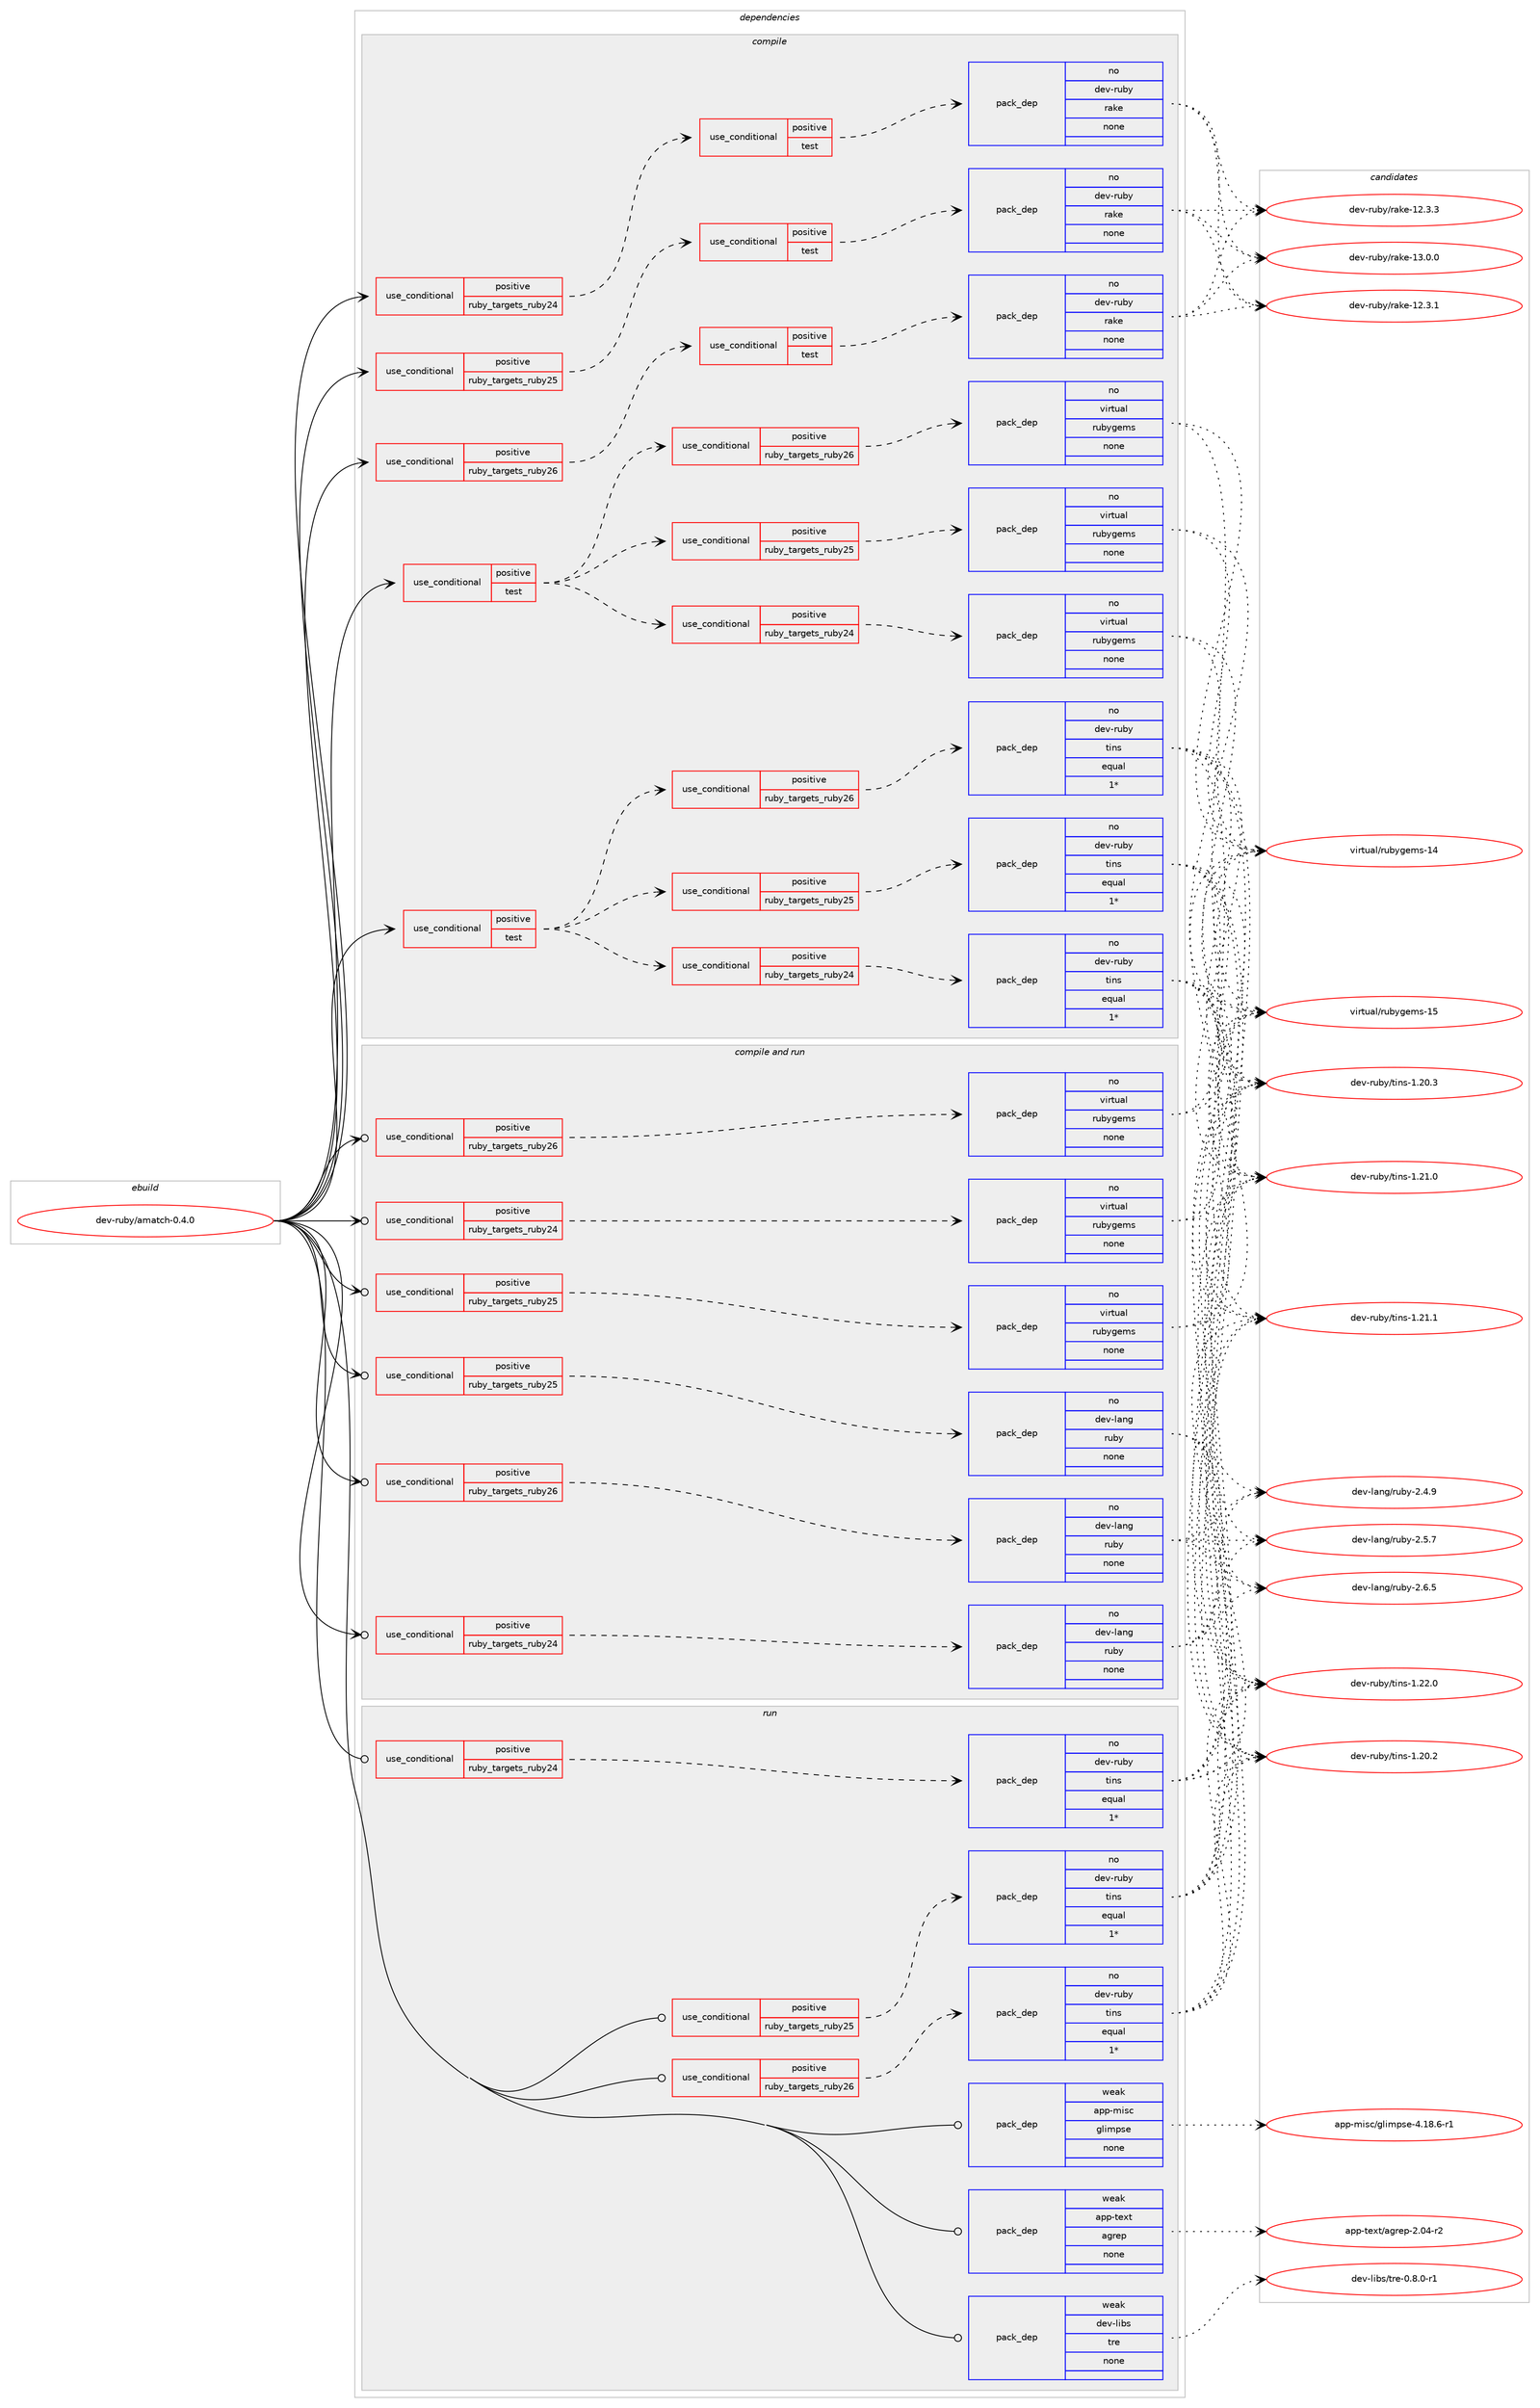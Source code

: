 digraph prolog {

# *************
# Graph options
# *************

newrank=true;
concentrate=true;
compound=true;
graph [rankdir=LR,fontname=Helvetica,fontsize=10,ranksep=1.5];#, ranksep=2.5, nodesep=0.2];
edge  [arrowhead=vee];
node  [fontname=Helvetica,fontsize=10];

# **********
# The ebuild
# **********

subgraph cluster_leftcol {
color=gray;
rank=same;
label=<<i>ebuild</i>>;
id [label="dev-ruby/amatch-0.4.0", color=red, width=4, href="../dev-ruby/amatch-0.4.0.svg"];
}

# ****************
# The dependencies
# ****************

subgraph cluster_midcol {
color=gray;
label=<<i>dependencies</i>>;
subgraph cluster_compile {
fillcolor="#eeeeee";
style=filled;
label=<<i>compile</i>>;
subgraph cond157728 {
dependency676205 [label=<<TABLE BORDER="0" CELLBORDER="1" CELLSPACING="0" CELLPADDING="4"><TR><TD ROWSPAN="3" CELLPADDING="10">use_conditional</TD></TR><TR><TD>positive</TD></TR><TR><TD>ruby_targets_ruby24</TD></TR></TABLE>>, shape=none, color=red];
subgraph cond157729 {
dependency676206 [label=<<TABLE BORDER="0" CELLBORDER="1" CELLSPACING="0" CELLPADDING="4"><TR><TD ROWSPAN="3" CELLPADDING="10">use_conditional</TD></TR><TR><TD>positive</TD></TR><TR><TD>test</TD></TR></TABLE>>, shape=none, color=red];
subgraph pack506538 {
dependency676207 [label=<<TABLE BORDER="0" CELLBORDER="1" CELLSPACING="0" CELLPADDING="4" WIDTH="220"><TR><TD ROWSPAN="6" CELLPADDING="30">pack_dep</TD></TR><TR><TD WIDTH="110">no</TD></TR><TR><TD>dev-ruby</TD></TR><TR><TD>rake</TD></TR><TR><TD>none</TD></TR><TR><TD></TD></TR></TABLE>>, shape=none, color=blue];
}
dependency676206:e -> dependency676207:w [weight=20,style="dashed",arrowhead="vee"];
}
dependency676205:e -> dependency676206:w [weight=20,style="dashed",arrowhead="vee"];
}
id:e -> dependency676205:w [weight=20,style="solid",arrowhead="vee"];
subgraph cond157730 {
dependency676208 [label=<<TABLE BORDER="0" CELLBORDER="1" CELLSPACING="0" CELLPADDING="4"><TR><TD ROWSPAN="3" CELLPADDING="10">use_conditional</TD></TR><TR><TD>positive</TD></TR><TR><TD>ruby_targets_ruby25</TD></TR></TABLE>>, shape=none, color=red];
subgraph cond157731 {
dependency676209 [label=<<TABLE BORDER="0" CELLBORDER="1" CELLSPACING="0" CELLPADDING="4"><TR><TD ROWSPAN="3" CELLPADDING="10">use_conditional</TD></TR><TR><TD>positive</TD></TR><TR><TD>test</TD></TR></TABLE>>, shape=none, color=red];
subgraph pack506539 {
dependency676210 [label=<<TABLE BORDER="0" CELLBORDER="1" CELLSPACING="0" CELLPADDING="4" WIDTH="220"><TR><TD ROWSPAN="6" CELLPADDING="30">pack_dep</TD></TR><TR><TD WIDTH="110">no</TD></TR><TR><TD>dev-ruby</TD></TR><TR><TD>rake</TD></TR><TR><TD>none</TD></TR><TR><TD></TD></TR></TABLE>>, shape=none, color=blue];
}
dependency676209:e -> dependency676210:w [weight=20,style="dashed",arrowhead="vee"];
}
dependency676208:e -> dependency676209:w [weight=20,style="dashed",arrowhead="vee"];
}
id:e -> dependency676208:w [weight=20,style="solid",arrowhead="vee"];
subgraph cond157732 {
dependency676211 [label=<<TABLE BORDER="0" CELLBORDER="1" CELLSPACING="0" CELLPADDING="4"><TR><TD ROWSPAN="3" CELLPADDING="10">use_conditional</TD></TR><TR><TD>positive</TD></TR><TR><TD>ruby_targets_ruby26</TD></TR></TABLE>>, shape=none, color=red];
subgraph cond157733 {
dependency676212 [label=<<TABLE BORDER="0" CELLBORDER="1" CELLSPACING="0" CELLPADDING="4"><TR><TD ROWSPAN="3" CELLPADDING="10">use_conditional</TD></TR><TR><TD>positive</TD></TR><TR><TD>test</TD></TR></TABLE>>, shape=none, color=red];
subgraph pack506540 {
dependency676213 [label=<<TABLE BORDER="0" CELLBORDER="1" CELLSPACING="0" CELLPADDING="4" WIDTH="220"><TR><TD ROWSPAN="6" CELLPADDING="30">pack_dep</TD></TR><TR><TD WIDTH="110">no</TD></TR><TR><TD>dev-ruby</TD></TR><TR><TD>rake</TD></TR><TR><TD>none</TD></TR><TR><TD></TD></TR></TABLE>>, shape=none, color=blue];
}
dependency676212:e -> dependency676213:w [weight=20,style="dashed",arrowhead="vee"];
}
dependency676211:e -> dependency676212:w [weight=20,style="dashed",arrowhead="vee"];
}
id:e -> dependency676211:w [weight=20,style="solid",arrowhead="vee"];
subgraph cond157734 {
dependency676214 [label=<<TABLE BORDER="0" CELLBORDER="1" CELLSPACING="0" CELLPADDING="4"><TR><TD ROWSPAN="3" CELLPADDING="10">use_conditional</TD></TR><TR><TD>positive</TD></TR><TR><TD>test</TD></TR></TABLE>>, shape=none, color=red];
subgraph cond157735 {
dependency676215 [label=<<TABLE BORDER="0" CELLBORDER="1" CELLSPACING="0" CELLPADDING="4"><TR><TD ROWSPAN="3" CELLPADDING="10">use_conditional</TD></TR><TR><TD>positive</TD></TR><TR><TD>ruby_targets_ruby24</TD></TR></TABLE>>, shape=none, color=red];
subgraph pack506541 {
dependency676216 [label=<<TABLE BORDER="0" CELLBORDER="1" CELLSPACING="0" CELLPADDING="4" WIDTH="220"><TR><TD ROWSPAN="6" CELLPADDING="30">pack_dep</TD></TR><TR><TD WIDTH="110">no</TD></TR><TR><TD>dev-ruby</TD></TR><TR><TD>tins</TD></TR><TR><TD>equal</TD></TR><TR><TD>1*</TD></TR></TABLE>>, shape=none, color=blue];
}
dependency676215:e -> dependency676216:w [weight=20,style="dashed",arrowhead="vee"];
}
dependency676214:e -> dependency676215:w [weight=20,style="dashed",arrowhead="vee"];
subgraph cond157736 {
dependency676217 [label=<<TABLE BORDER="0" CELLBORDER="1" CELLSPACING="0" CELLPADDING="4"><TR><TD ROWSPAN="3" CELLPADDING="10">use_conditional</TD></TR><TR><TD>positive</TD></TR><TR><TD>ruby_targets_ruby25</TD></TR></TABLE>>, shape=none, color=red];
subgraph pack506542 {
dependency676218 [label=<<TABLE BORDER="0" CELLBORDER="1" CELLSPACING="0" CELLPADDING="4" WIDTH="220"><TR><TD ROWSPAN="6" CELLPADDING="30">pack_dep</TD></TR><TR><TD WIDTH="110">no</TD></TR><TR><TD>dev-ruby</TD></TR><TR><TD>tins</TD></TR><TR><TD>equal</TD></TR><TR><TD>1*</TD></TR></TABLE>>, shape=none, color=blue];
}
dependency676217:e -> dependency676218:w [weight=20,style="dashed",arrowhead="vee"];
}
dependency676214:e -> dependency676217:w [weight=20,style="dashed",arrowhead="vee"];
subgraph cond157737 {
dependency676219 [label=<<TABLE BORDER="0" CELLBORDER="1" CELLSPACING="0" CELLPADDING="4"><TR><TD ROWSPAN="3" CELLPADDING="10">use_conditional</TD></TR><TR><TD>positive</TD></TR><TR><TD>ruby_targets_ruby26</TD></TR></TABLE>>, shape=none, color=red];
subgraph pack506543 {
dependency676220 [label=<<TABLE BORDER="0" CELLBORDER="1" CELLSPACING="0" CELLPADDING="4" WIDTH="220"><TR><TD ROWSPAN="6" CELLPADDING="30">pack_dep</TD></TR><TR><TD WIDTH="110">no</TD></TR><TR><TD>dev-ruby</TD></TR><TR><TD>tins</TD></TR><TR><TD>equal</TD></TR><TR><TD>1*</TD></TR></TABLE>>, shape=none, color=blue];
}
dependency676219:e -> dependency676220:w [weight=20,style="dashed",arrowhead="vee"];
}
dependency676214:e -> dependency676219:w [weight=20,style="dashed",arrowhead="vee"];
}
id:e -> dependency676214:w [weight=20,style="solid",arrowhead="vee"];
subgraph cond157738 {
dependency676221 [label=<<TABLE BORDER="0" CELLBORDER="1" CELLSPACING="0" CELLPADDING="4"><TR><TD ROWSPAN="3" CELLPADDING="10">use_conditional</TD></TR><TR><TD>positive</TD></TR><TR><TD>test</TD></TR></TABLE>>, shape=none, color=red];
subgraph cond157739 {
dependency676222 [label=<<TABLE BORDER="0" CELLBORDER="1" CELLSPACING="0" CELLPADDING="4"><TR><TD ROWSPAN="3" CELLPADDING="10">use_conditional</TD></TR><TR><TD>positive</TD></TR><TR><TD>ruby_targets_ruby24</TD></TR></TABLE>>, shape=none, color=red];
subgraph pack506544 {
dependency676223 [label=<<TABLE BORDER="0" CELLBORDER="1" CELLSPACING="0" CELLPADDING="4" WIDTH="220"><TR><TD ROWSPAN="6" CELLPADDING="30">pack_dep</TD></TR><TR><TD WIDTH="110">no</TD></TR><TR><TD>virtual</TD></TR><TR><TD>rubygems</TD></TR><TR><TD>none</TD></TR><TR><TD></TD></TR></TABLE>>, shape=none, color=blue];
}
dependency676222:e -> dependency676223:w [weight=20,style="dashed",arrowhead="vee"];
}
dependency676221:e -> dependency676222:w [weight=20,style="dashed",arrowhead="vee"];
subgraph cond157740 {
dependency676224 [label=<<TABLE BORDER="0" CELLBORDER="1" CELLSPACING="0" CELLPADDING="4"><TR><TD ROWSPAN="3" CELLPADDING="10">use_conditional</TD></TR><TR><TD>positive</TD></TR><TR><TD>ruby_targets_ruby25</TD></TR></TABLE>>, shape=none, color=red];
subgraph pack506545 {
dependency676225 [label=<<TABLE BORDER="0" CELLBORDER="1" CELLSPACING="0" CELLPADDING="4" WIDTH="220"><TR><TD ROWSPAN="6" CELLPADDING="30">pack_dep</TD></TR><TR><TD WIDTH="110">no</TD></TR><TR><TD>virtual</TD></TR><TR><TD>rubygems</TD></TR><TR><TD>none</TD></TR><TR><TD></TD></TR></TABLE>>, shape=none, color=blue];
}
dependency676224:e -> dependency676225:w [weight=20,style="dashed",arrowhead="vee"];
}
dependency676221:e -> dependency676224:w [weight=20,style="dashed",arrowhead="vee"];
subgraph cond157741 {
dependency676226 [label=<<TABLE BORDER="0" CELLBORDER="1" CELLSPACING="0" CELLPADDING="4"><TR><TD ROWSPAN="3" CELLPADDING="10">use_conditional</TD></TR><TR><TD>positive</TD></TR><TR><TD>ruby_targets_ruby26</TD></TR></TABLE>>, shape=none, color=red];
subgraph pack506546 {
dependency676227 [label=<<TABLE BORDER="0" CELLBORDER="1" CELLSPACING="0" CELLPADDING="4" WIDTH="220"><TR><TD ROWSPAN="6" CELLPADDING="30">pack_dep</TD></TR><TR><TD WIDTH="110">no</TD></TR><TR><TD>virtual</TD></TR><TR><TD>rubygems</TD></TR><TR><TD>none</TD></TR><TR><TD></TD></TR></TABLE>>, shape=none, color=blue];
}
dependency676226:e -> dependency676227:w [weight=20,style="dashed",arrowhead="vee"];
}
dependency676221:e -> dependency676226:w [weight=20,style="dashed",arrowhead="vee"];
}
id:e -> dependency676221:w [weight=20,style="solid",arrowhead="vee"];
}
subgraph cluster_compileandrun {
fillcolor="#eeeeee";
style=filled;
label=<<i>compile and run</i>>;
subgraph cond157742 {
dependency676228 [label=<<TABLE BORDER="0" CELLBORDER="1" CELLSPACING="0" CELLPADDING="4"><TR><TD ROWSPAN="3" CELLPADDING="10">use_conditional</TD></TR><TR><TD>positive</TD></TR><TR><TD>ruby_targets_ruby24</TD></TR></TABLE>>, shape=none, color=red];
subgraph pack506547 {
dependency676229 [label=<<TABLE BORDER="0" CELLBORDER="1" CELLSPACING="0" CELLPADDING="4" WIDTH="220"><TR><TD ROWSPAN="6" CELLPADDING="30">pack_dep</TD></TR><TR><TD WIDTH="110">no</TD></TR><TR><TD>dev-lang</TD></TR><TR><TD>ruby</TD></TR><TR><TD>none</TD></TR><TR><TD></TD></TR></TABLE>>, shape=none, color=blue];
}
dependency676228:e -> dependency676229:w [weight=20,style="dashed",arrowhead="vee"];
}
id:e -> dependency676228:w [weight=20,style="solid",arrowhead="odotvee"];
subgraph cond157743 {
dependency676230 [label=<<TABLE BORDER="0" CELLBORDER="1" CELLSPACING="0" CELLPADDING="4"><TR><TD ROWSPAN="3" CELLPADDING="10">use_conditional</TD></TR><TR><TD>positive</TD></TR><TR><TD>ruby_targets_ruby24</TD></TR></TABLE>>, shape=none, color=red];
subgraph pack506548 {
dependency676231 [label=<<TABLE BORDER="0" CELLBORDER="1" CELLSPACING="0" CELLPADDING="4" WIDTH="220"><TR><TD ROWSPAN="6" CELLPADDING="30">pack_dep</TD></TR><TR><TD WIDTH="110">no</TD></TR><TR><TD>virtual</TD></TR><TR><TD>rubygems</TD></TR><TR><TD>none</TD></TR><TR><TD></TD></TR></TABLE>>, shape=none, color=blue];
}
dependency676230:e -> dependency676231:w [weight=20,style="dashed",arrowhead="vee"];
}
id:e -> dependency676230:w [weight=20,style="solid",arrowhead="odotvee"];
subgraph cond157744 {
dependency676232 [label=<<TABLE BORDER="0" CELLBORDER="1" CELLSPACING="0" CELLPADDING="4"><TR><TD ROWSPAN="3" CELLPADDING="10">use_conditional</TD></TR><TR><TD>positive</TD></TR><TR><TD>ruby_targets_ruby25</TD></TR></TABLE>>, shape=none, color=red];
subgraph pack506549 {
dependency676233 [label=<<TABLE BORDER="0" CELLBORDER="1" CELLSPACING="0" CELLPADDING="4" WIDTH="220"><TR><TD ROWSPAN="6" CELLPADDING="30">pack_dep</TD></TR><TR><TD WIDTH="110">no</TD></TR><TR><TD>dev-lang</TD></TR><TR><TD>ruby</TD></TR><TR><TD>none</TD></TR><TR><TD></TD></TR></TABLE>>, shape=none, color=blue];
}
dependency676232:e -> dependency676233:w [weight=20,style="dashed",arrowhead="vee"];
}
id:e -> dependency676232:w [weight=20,style="solid",arrowhead="odotvee"];
subgraph cond157745 {
dependency676234 [label=<<TABLE BORDER="0" CELLBORDER="1" CELLSPACING="0" CELLPADDING="4"><TR><TD ROWSPAN="3" CELLPADDING="10">use_conditional</TD></TR><TR><TD>positive</TD></TR><TR><TD>ruby_targets_ruby25</TD></TR></TABLE>>, shape=none, color=red];
subgraph pack506550 {
dependency676235 [label=<<TABLE BORDER="0" CELLBORDER="1" CELLSPACING="0" CELLPADDING="4" WIDTH="220"><TR><TD ROWSPAN="6" CELLPADDING="30">pack_dep</TD></TR><TR><TD WIDTH="110">no</TD></TR><TR><TD>virtual</TD></TR><TR><TD>rubygems</TD></TR><TR><TD>none</TD></TR><TR><TD></TD></TR></TABLE>>, shape=none, color=blue];
}
dependency676234:e -> dependency676235:w [weight=20,style="dashed",arrowhead="vee"];
}
id:e -> dependency676234:w [weight=20,style="solid",arrowhead="odotvee"];
subgraph cond157746 {
dependency676236 [label=<<TABLE BORDER="0" CELLBORDER="1" CELLSPACING="0" CELLPADDING="4"><TR><TD ROWSPAN="3" CELLPADDING="10">use_conditional</TD></TR><TR><TD>positive</TD></TR><TR><TD>ruby_targets_ruby26</TD></TR></TABLE>>, shape=none, color=red];
subgraph pack506551 {
dependency676237 [label=<<TABLE BORDER="0" CELLBORDER="1" CELLSPACING="0" CELLPADDING="4" WIDTH="220"><TR><TD ROWSPAN="6" CELLPADDING="30">pack_dep</TD></TR><TR><TD WIDTH="110">no</TD></TR><TR><TD>dev-lang</TD></TR><TR><TD>ruby</TD></TR><TR><TD>none</TD></TR><TR><TD></TD></TR></TABLE>>, shape=none, color=blue];
}
dependency676236:e -> dependency676237:w [weight=20,style="dashed",arrowhead="vee"];
}
id:e -> dependency676236:w [weight=20,style="solid",arrowhead="odotvee"];
subgraph cond157747 {
dependency676238 [label=<<TABLE BORDER="0" CELLBORDER="1" CELLSPACING="0" CELLPADDING="4"><TR><TD ROWSPAN="3" CELLPADDING="10">use_conditional</TD></TR><TR><TD>positive</TD></TR><TR><TD>ruby_targets_ruby26</TD></TR></TABLE>>, shape=none, color=red];
subgraph pack506552 {
dependency676239 [label=<<TABLE BORDER="0" CELLBORDER="1" CELLSPACING="0" CELLPADDING="4" WIDTH="220"><TR><TD ROWSPAN="6" CELLPADDING="30">pack_dep</TD></TR><TR><TD WIDTH="110">no</TD></TR><TR><TD>virtual</TD></TR><TR><TD>rubygems</TD></TR><TR><TD>none</TD></TR><TR><TD></TD></TR></TABLE>>, shape=none, color=blue];
}
dependency676238:e -> dependency676239:w [weight=20,style="dashed",arrowhead="vee"];
}
id:e -> dependency676238:w [weight=20,style="solid",arrowhead="odotvee"];
}
subgraph cluster_run {
fillcolor="#eeeeee";
style=filled;
label=<<i>run</i>>;
subgraph cond157748 {
dependency676240 [label=<<TABLE BORDER="0" CELLBORDER="1" CELLSPACING="0" CELLPADDING="4"><TR><TD ROWSPAN="3" CELLPADDING="10">use_conditional</TD></TR><TR><TD>positive</TD></TR><TR><TD>ruby_targets_ruby24</TD></TR></TABLE>>, shape=none, color=red];
subgraph pack506553 {
dependency676241 [label=<<TABLE BORDER="0" CELLBORDER="1" CELLSPACING="0" CELLPADDING="4" WIDTH="220"><TR><TD ROWSPAN="6" CELLPADDING="30">pack_dep</TD></TR><TR><TD WIDTH="110">no</TD></TR><TR><TD>dev-ruby</TD></TR><TR><TD>tins</TD></TR><TR><TD>equal</TD></TR><TR><TD>1*</TD></TR></TABLE>>, shape=none, color=blue];
}
dependency676240:e -> dependency676241:w [weight=20,style="dashed",arrowhead="vee"];
}
id:e -> dependency676240:w [weight=20,style="solid",arrowhead="odot"];
subgraph cond157749 {
dependency676242 [label=<<TABLE BORDER="0" CELLBORDER="1" CELLSPACING="0" CELLPADDING="4"><TR><TD ROWSPAN="3" CELLPADDING="10">use_conditional</TD></TR><TR><TD>positive</TD></TR><TR><TD>ruby_targets_ruby25</TD></TR></TABLE>>, shape=none, color=red];
subgraph pack506554 {
dependency676243 [label=<<TABLE BORDER="0" CELLBORDER="1" CELLSPACING="0" CELLPADDING="4" WIDTH="220"><TR><TD ROWSPAN="6" CELLPADDING="30">pack_dep</TD></TR><TR><TD WIDTH="110">no</TD></TR><TR><TD>dev-ruby</TD></TR><TR><TD>tins</TD></TR><TR><TD>equal</TD></TR><TR><TD>1*</TD></TR></TABLE>>, shape=none, color=blue];
}
dependency676242:e -> dependency676243:w [weight=20,style="dashed",arrowhead="vee"];
}
id:e -> dependency676242:w [weight=20,style="solid",arrowhead="odot"];
subgraph cond157750 {
dependency676244 [label=<<TABLE BORDER="0" CELLBORDER="1" CELLSPACING="0" CELLPADDING="4"><TR><TD ROWSPAN="3" CELLPADDING="10">use_conditional</TD></TR><TR><TD>positive</TD></TR><TR><TD>ruby_targets_ruby26</TD></TR></TABLE>>, shape=none, color=red];
subgraph pack506555 {
dependency676245 [label=<<TABLE BORDER="0" CELLBORDER="1" CELLSPACING="0" CELLPADDING="4" WIDTH="220"><TR><TD ROWSPAN="6" CELLPADDING="30">pack_dep</TD></TR><TR><TD WIDTH="110">no</TD></TR><TR><TD>dev-ruby</TD></TR><TR><TD>tins</TD></TR><TR><TD>equal</TD></TR><TR><TD>1*</TD></TR></TABLE>>, shape=none, color=blue];
}
dependency676244:e -> dependency676245:w [weight=20,style="dashed",arrowhead="vee"];
}
id:e -> dependency676244:w [weight=20,style="solid",arrowhead="odot"];
subgraph pack506556 {
dependency676246 [label=<<TABLE BORDER="0" CELLBORDER="1" CELLSPACING="0" CELLPADDING="4" WIDTH="220"><TR><TD ROWSPAN="6" CELLPADDING="30">pack_dep</TD></TR><TR><TD WIDTH="110">weak</TD></TR><TR><TD>app-misc</TD></TR><TR><TD>glimpse</TD></TR><TR><TD>none</TD></TR><TR><TD></TD></TR></TABLE>>, shape=none, color=blue];
}
id:e -> dependency676246:w [weight=20,style="solid",arrowhead="odot"];
subgraph pack506557 {
dependency676247 [label=<<TABLE BORDER="0" CELLBORDER="1" CELLSPACING="0" CELLPADDING="4" WIDTH="220"><TR><TD ROWSPAN="6" CELLPADDING="30">pack_dep</TD></TR><TR><TD WIDTH="110">weak</TD></TR><TR><TD>app-text</TD></TR><TR><TD>agrep</TD></TR><TR><TD>none</TD></TR><TR><TD></TD></TR></TABLE>>, shape=none, color=blue];
}
id:e -> dependency676247:w [weight=20,style="solid",arrowhead="odot"];
subgraph pack506558 {
dependency676248 [label=<<TABLE BORDER="0" CELLBORDER="1" CELLSPACING="0" CELLPADDING="4" WIDTH="220"><TR><TD ROWSPAN="6" CELLPADDING="30">pack_dep</TD></TR><TR><TD WIDTH="110">weak</TD></TR><TR><TD>dev-libs</TD></TR><TR><TD>tre</TD></TR><TR><TD>none</TD></TR><TR><TD></TD></TR></TABLE>>, shape=none, color=blue];
}
id:e -> dependency676248:w [weight=20,style="solid",arrowhead="odot"];
}
}

# **************
# The candidates
# **************

subgraph cluster_choices {
rank=same;
color=gray;
label=<<i>candidates</i>>;

subgraph choice506538 {
color=black;
nodesep=1;
choice1001011184511411798121471149710710145495046514649 [label="dev-ruby/rake-12.3.1", color=red, width=4,href="../dev-ruby/rake-12.3.1.svg"];
choice1001011184511411798121471149710710145495046514651 [label="dev-ruby/rake-12.3.3", color=red, width=4,href="../dev-ruby/rake-12.3.3.svg"];
choice1001011184511411798121471149710710145495146484648 [label="dev-ruby/rake-13.0.0", color=red, width=4,href="../dev-ruby/rake-13.0.0.svg"];
dependency676207:e -> choice1001011184511411798121471149710710145495046514649:w [style=dotted,weight="100"];
dependency676207:e -> choice1001011184511411798121471149710710145495046514651:w [style=dotted,weight="100"];
dependency676207:e -> choice1001011184511411798121471149710710145495146484648:w [style=dotted,weight="100"];
}
subgraph choice506539 {
color=black;
nodesep=1;
choice1001011184511411798121471149710710145495046514649 [label="dev-ruby/rake-12.3.1", color=red, width=4,href="../dev-ruby/rake-12.3.1.svg"];
choice1001011184511411798121471149710710145495046514651 [label="dev-ruby/rake-12.3.3", color=red, width=4,href="../dev-ruby/rake-12.3.3.svg"];
choice1001011184511411798121471149710710145495146484648 [label="dev-ruby/rake-13.0.0", color=red, width=4,href="../dev-ruby/rake-13.0.0.svg"];
dependency676210:e -> choice1001011184511411798121471149710710145495046514649:w [style=dotted,weight="100"];
dependency676210:e -> choice1001011184511411798121471149710710145495046514651:w [style=dotted,weight="100"];
dependency676210:e -> choice1001011184511411798121471149710710145495146484648:w [style=dotted,weight="100"];
}
subgraph choice506540 {
color=black;
nodesep=1;
choice1001011184511411798121471149710710145495046514649 [label="dev-ruby/rake-12.3.1", color=red, width=4,href="../dev-ruby/rake-12.3.1.svg"];
choice1001011184511411798121471149710710145495046514651 [label="dev-ruby/rake-12.3.3", color=red, width=4,href="../dev-ruby/rake-12.3.3.svg"];
choice1001011184511411798121471149710710145495146484648 [label="dev-ruby/rake-13.0.0", color=red, width=4,href="../dev-ruby/rake-13.0.0.svg"];
dependency676213:e -> choice1001011184511411798121471149710710145495046514649:w [style=dotted,weight="100"];
dependency676213:e -> choice1001011184511411798121471149710710145495046514651:w [style=dotted,weight="100"];
dependency676213:e -> choice1001011184511411798121471149710710145495146484648:w [style=dotted,weight="100"];
}
subgraph choice506541 {
color=black;
nodesep=1;
choice10010111845114117981214711610511011545494650484650 [label="dev-ruby/tins-1.20.2", color=red, width=4,href="../dev-ruby/tins-1.20.2.svg"];
choice10010111845114117981214711610511011545494650484651 [label="dev-ruby/tins-1.20.3", color=red, width=4,href="../dev-ruby/tins-1.20.3.svg"];
choice10010111845114117981214711610511011545494650494648 [label="dev-ruby/tins-1.21.0", color=red, width=4,href="../dev-ruby/tins-1.21.0.svg"];
choice10010111845114117981214711610511011545494650494649 [label="dev-ruby/tins-1.21.1", color=red, width=4,href="../dev-ruby/tins-1.21.1.svg"];
choice10010111845114117981214711610511011545494650504648 [label="dev-ruby/tins-1.22.0", color=red, width=4,href="../dev-ruby/tins-1.22.0.svg"];
dependency676216:e -> choice10010111845114117981214711610511011545494650484650:w [style=dotted,weight="100"];
dependency676216:e -> choice10010111845114117981214711610511011545494650484651:w [style=dotted,weight="100"];
dependency676216:e -> choice10010111845114117981214711610511011545494650494648:w [style=dotted,weight="100"];
dependency676216:e -> choice10010111845114117981214711610511011545494650494649:w [style=dotted,weight="100"];
dependency676216:e -> choice10010111845114117981214711610511011545494650504648:w [style=dotted,weight="100"];
}
subgraph choice506542 {
color=black;
nodesep=1;
choice10010111845114117981214711610511011545494650484650 [label="dev-ruby/tins-1.20.2", color=red, width=4,href="../dev-ruby/tins-1.20.2.svg"];
choice10010111845114117981214711610511011545494650484651 [label="dev-ruby/tins-1.20.3", color=red, width=4,href="../dev-ruby/tins-1.20.3.svg"];
choice10010111845114117981214711610511011545494650494648 [label="dev-ruby/tins-1.21.0", color=red, width=4,href="../dev-ruby/tins-1.21.0.svg"];
choice10010111845114117981214711610511011545494650494649 [label="dev-ruby/tins-1.21.1", color=red, width=4,href="../dev-ruby/tins-1.21.1.svg"];
choice10010111845114117981214711610511011545494650504648 [label="dev-ruby/tins-1.22.0", color=red, width=4,href="../dev-ruby/tins-1.22.0.svg"];
dependency676218:e -> choice10010111845114117981214711610511011545494650484650:w [style=dotted,weight="100"];
dependency676218:e -> choice10010111845114117981214711610511011545494650484651:w [style=dotted,weight="100"];
dependency676218:e -> choice10010111845114117981214711610511011545494650494648:w [style=dotted,weight="100"];
dependency676218:e -> choice10010111845114117981214711610511011545494650494649:w [style=dotted,weight="100"];
dependency676218:e -> choice10010111845114117981214711610511011545494650504648:w [style=dotted,weight="100"];
}
subgraph choice506543 {
color=black;
nodesep=1;
choice10010111845114117981214711610511011545494650484650 [label="dev-ruby/tins-1.20.2", color=red, width=4,href="../dev-ruby/tins-1.20.2.svg"];
choice10010111845114117981214711610511011545494650484651 [label="dev-ruby/tins-1.20.3", color=red, width=4,href="../dev-ruby/tins-1.20.3.svg"];
choice10010111845114117981214711610511011545494650494648 [label="dev-ruby/tins-1.21.0", color=red, width=4,href="../dev-ruby/tins-1.21.0.svg"];
choice10010111845114117981214711610511011545494650494649 [label="dev-ruby/tins-1.21.1", color=red, width=4,href="../dev-ruby/tins-1.21.1.svg"];
choice10010111845114117981214711610511011545494650504648 [label="dev-ruby/tins-1.22.0", color=red, width=4,href="../dev-ruby/tins-1.22.0.svg"];
dependency676220:e -> choice10010111845114117981214711610511011545494650484650:w [style=dotted,weight="100"];
dependency676220:e -> choice10010111845114117981214711610511011545494650484651:w [style=dotted,weight="100"];
dependency676220:e -> choice10010111845114117981214711610511011545494650494648:w [style=dotted,weight="100"];
dependency676220:e -> choice10010111845114117981214711610511011545494650494649:w [style=dotted,weight="100"];
dependency676220:e -> choice10010111845114117981214711610511011545494650504648:w [style=dotted,weight="100"];
}
subgraph choice506544 {
color=black;
nodesep=1;
choice118105114116117971084711411798121103101109115454952 [label="virtual/rubygems-14", color=red, width=4,href="../virtual/rubygems-14.svg"];
choice118105114116117971084711411798121103101109115454953 [label="virtual/rubygems-15", color=red, width=4,href="../virtual/rubygems-15.svg"];
dependency676223:e -> choice118105114116117971084711411798121103101109115454952:w [style=dotted,weight="100"];
dependency676223:e -> choice118105114116117971084711411798121103101109115454953:w [style=dotted,weight="100"];
}
subgraph choice506545 {
color=black;
nodesep=1;
choice118105114116117971084711411798121103101109115454952 [label="virtual/rubygems-14", color=red, width=4,href="../virtual/rubygems-14.svg"];
choice118105114116117971084711411798121103101109115454953 [label="virtual/rubygems-15", color=red, width=4,href="../virtual/rubygems-15.svg"];
dependency676225:e -> choice118105114116117971084711411798121103101109115454952:w [style=dotted,weight="100"];
dependency676225:e -> choice118105114116117971084711411798121103101109115454953:w [style=dotted,weight="100"];
}
subgraph choice506546 {
color=black;
nodesep=1;
choice118105114116117971084711411798121103101109115454952 [label="virtual/rubygems-14", color=red, width=4,href="../virtual/rubygems-14.svg"];
choice118105114116117971084711411798121103101109115454953 [label="virtual/rubygems-15", color=red, width=4,href="../virtual/rubygems-15.svg"];
dependency676227:e -> choice118105114116117971084711411798121103101109115454952:w [style=dotted,weight="100"];
dependency676227:e -> choice118105114116117971084711411798121103101109115454953:w [style=dotted,weight="100"];
}
subgraph choice506547 {
color=black;
nodesep=1;
choice10010111845108971101034711411798121455046524657 [label="dev-lang/ruby-2.4.9", color=red, width=4,href="../dev-lang/ruby-2.4.9.svg"];
choice10010111845108971101034711411798121455046534655 [label="dev-lang/ruby-2.5.7", color=red, width=4,href="../dev-lang/ruby-2.5.7.svg"];
choice10010111845108971101034711411798121455046544653 [label="dev-lang/ruby-2.6.5", color=red, width=4,href="../dev-lang/ruby-2.6.5.svg"];
dependency676229:e -> choice10010111845108971101034711411798121455046524657:w [style=dotted,weight="100"];
dependency676229:e -> choice10010111845108971101034711411798121455046534655:w [style=dotted,weight="100"];
dependency676229:e -> choice10010111845108971101034711411798121455046544653:w [style=dotted,weight="100"];
}
subgraph choice506548 {
color=black;
nodesep=1;
choice118105114116117971084711411798121103101109115454952 [label="virtual/rubygems-14", color=red, width=4,href="../virtual/rubygems-14.svg"];
choice118105114116117971084711411798121103101109115454953 [label="virtual/rubygems-15", color=red, width=4,href="../virtual/rubygems-15.svg"];
dependency676231:e -> choice118105114116117971084711411798121103101109115454952:w [style=dotted,weight="100"];
dependency676231:e -> choice118105114116117971084711411798121103101109115454953:w [style=dotted,weight="100"];
}
subgraph choice506549 {
color=black;
nodesep=1;
choice10010111845108971101034711411798121455046524657 [label="dev-lang/ruby-2.4.9", color=red, width=4,href="../dev-lang/ruby-2.4.9.svg"];
choice10010111845108971101034711411798121455046534655 [label="dev-lang/ruby-2.5.7", color=red, width=4,href="../dev-lang/ruby-2.5.7.svg"];
choice10010111845108971101034711411798121455046544653 [label="dev-lang/ruby-2.6.5", color=red, width=4,href="../dev-lang/ruby-2.6.5.svg"];
dependency676233:e -> choice10010111845108971101034711411798121455046524657:w [style=dotted,weight="100"];
dependency676233:e -> choice10010111845108971101034711411798121455046534655:w [style=dotted,weight="100"];
dependency676233:e -> choice10010111845108971101034711411798121455046544653:w [style=dotted,weight="100"];
}
subgraph choice506550 {
color=black;
nodesep=1;
choice118105114116117971084711411798121103101109115454952 [label="virtual/rubygems-14", color=red, width=4,href="../virtual/rubygems-14.svg"];
choice118105114116117971084711411798121103101109115454953 [label="virtual/rubygems-15", color=red, width=4,href="../virtual/rubygems-15.svg"];
dependency676235:e -> choice118105114116117971084711411798121103101109115454952:w [style=dotted,weight="100"];
dependency676235:e -> choice118105114116117971084711411798121103101109115454953:w [style=dotted,weight="100"];
}
subgraph choice506551 {
color=black;
nodesep=1;
choice10010111845108971101034711411798121455046524657 [label="dev-lang/ruby-2.4.9", color=red, width=4,href="../dev-lang/ruby-2.4.9.svg"];
choice10010111845108971101034711411798121455046534655 [label="dev-lang/ruby-2.5.7", color=red, width=4,href="../dev-lang/ruby-2.5.7.svg"];
choice10010111845108971101034711411798121455046544653 [label="dev-lang/ruby-2.6.5", color=red, width=4,href="../dev-lang/ruby-2.6.5.svg"];
dependency676237:e -> choice10010111845108971101034711411798121455046524657:w [style=dotted,weight="100"];
dependency676237:e -> choice10010111845108971101034711411798121455046534655:w [style=dotted,weight="100"];
dependency676237:e -> choice10010111845108971101034711411798121455046544653:w [style=dotted,weight="100"];
}
subgraph choice506552 {
color=black;
nodesep=1;
choice118105114116117971084711411798121103101109115454952 [label="virtual/rubygems-14", color=red, width=4,href="../virtual/rubygems-14.svg"];
choice118105114116117971084711411798121103101109115454953 [label="virtual/rubygems-15", color=red, width=4,href="../virtual/rubygems-15.svg"];
dependency676239:e -> choice118105114116117971084711411798121103101109115454952:w [style=dotted,weight="100"];
dependency676239:e -> choice118105114116117971084711411798121103101109115454953:w [style=dotted,weight="100"];
}
subgraph choice506553 {
color=black;
nodesep=1;
choice10010111845114117981214711610511011545494650484650 [label="dev-ruby/tins-1.20.2", color=red, width=4,href="../dev-ruby/tins-1.20.2.svg"];
choice10010111845114117981214711610511011545494650484651 [label="dev-ruby/tins-1.20.3", color=red, width=4,href="../dev-ruby/tins-1.20.3.svg"];
choice10010111845114117981214711610511011545494650494648 [label="dev-ruby/tins-1.21.0", color=red, width=4,href="../dev-ruby/tins-1.21.0.svg"];
choice10010111845114117981214711610511011545494650494649 [label="dev-ruby/tins-1.21.1", color=red, width=4,href="../dev-ruby/tins-1.21.1.svg"];
choice10010111845114117981214711610511011545494650504648 [label="dev-ruby/tins-1.22.0", color=red, width=4,href="../dev-ruby/tins-1.22.0.svg"];
dependency676241:e -> choice10010111845114117981214711610511011545494650484650:w [style=dotted,weight="100"];
dependency676241:e -> choice10010111845114117981214711610511011545494650484651:w [style=dotted,weight="100"];
dependency676241:e -> choice10010111845114117981214711610511011545494650494648:w [style=dotted,weight="100"];
dependency676241:e -> choice10010111845114117981214711610511011545494650494649:w [style=dotted,weight="100"];
dependency676241:e -> choice10010111845114117981214711610511011545494650504648:w [style=dotted,weight="100"];
}
subgraph choice506554 {
color=black;
nodesep=1;
choice10010111845114117981214711610511011545494650484650 [label="dev-ruby/tins-1.20.2", color=red, width=4,href="../dev-ruby/tins-1.20.2.svg"];
choice10010111845114117981214711610511011545494650484651 [label="dev-ruby/tins-1.20.3", color=red, width=4,href="../dev-ruby/tins-1.20.3.svg"];
choice10010111845114117981214711610511011545494650494648 [label="dev-ruby/tins-1.21.0", color=red, width=4,href="../dev-ruby/tins-1.21.0.svg"];
choice10010111845114117981214711610511011545494650494649 [label="dev-ruby/tins-1.21.1", color=red, width=4,href="../dev-ruby/tins-1.21.1.svg"];
choice10010111845114117981214711610511011545494650504648 [label="dev-ruby/tins-1.22.0", color=red, width=4,href="../dev-ruby/tins-1.22.0.svg"];
dependency676243:e -> choice10010111845114117981214711610511011545494650484650:w [style=dotted,weight="100"];
dependency676243:e -> choice10010111845114117981214711610511011545494650484651:w [style=dotted,weight="100"];
dependency676243:e -> choice10010111845114117981214711610511011545494650494648:w [style=dotted,weight="100"];
dependency676243:e -> choice10010111845114117981214711610511011545494650494649:w [style=dotted,weight="100"];
dependency676243:e -> choice10010111845114117981214711610511011545494650504648:w [style=dotted,weight="100"];
}
subgraph choice506555 {
color=black;
nodesep=1;
choice10010111845114117981214711610511011545494650484650 [label="dev-ruby/tins-1.20.2", color=red, width=4,href="../dev-ruby/tins-1.20.2.svg"];
choice10010111845114117981214711610511011545494650484651 [label="dev-ruby/tins-1.20.3", color=red, width=4,href="../dev-ruby/tins-1.20.3.svg"];
choice10010111845114117981214711610511011545494650494648 [label="dev-ruby/tins-1.21.0", color=red, width=4,href="../dev-ruby/tins-1.21.0.svg"];
choice10010111845114117981214711610511011545494650494649 [label="dev-ruby/tins-1.21.1", color=red, width=4,href="../dev-ruby/tins-1.21.1.svg"];
choice10010111845114117981214711610511011545494650504648 [label="dev-ruby/tins-1.22.0", color=red, width=4,href="../dev-ruby/tins-1.22.0.svg"];
dependency676245:e -> choice10010111845114117981214711610511011545494650484650:w [style=dotted,weight="100"];
dependency676245:e -> choice10010111845114117981214711610511011545494650484651:w [style=dotted,weight="100"];
dependency676245:e -> choice10010111845114117981214711610511011545494650494648:w [style=dotted,weight="100"];
dependency676245:e -> choice10010111845114117981214711610511011545494650494649:w [style=dotted,weight="100"];
dependency676245:e -> choice10010111845114117981214711610511011545494650504648:w [style=dotted,weight="100"];
}
subgraph choice506556 {
color=black;
nodesep=1;
choice97112112451091051159947103108105109112115101455246495646544511449 [label="app-misc/glimpse-4.18.6-r1", color=red, width=4,href="../app-misc/glimpse-4.18.6-r1.svg"];
dependency676246:e -> choice97112112451091051159947103108105109112115101455246495646544511449:w [style=dotted,weight="100"];
}
subgraph choice506557 {
color=black;
nodesep=1;
choice9711211245116101120116479710311410111245504648524511450 [label="app-text/agrep-2.04-r2", color=red, width=4,href="../app-text/agrep-2.04-r2.svg"];
dependency676247:e -> choice9711211245116101120116479710311410111245504648524511450:w [style=dotted,weight="100"];
}
subgraph choice506558 {
color=black;
nodesep=1;
choice1001011184510810598115471161141014548465646484511449 [label="dev-libs/tre-0.8.0-r1", color=red, width=4,href="../dev-libs/tre-0.8.0-r1.svg"];
dependency676248:e -> choice1001011184510810598115471161141014548465646484511449:w [style=dotted,weight="100"];
}
}

}
